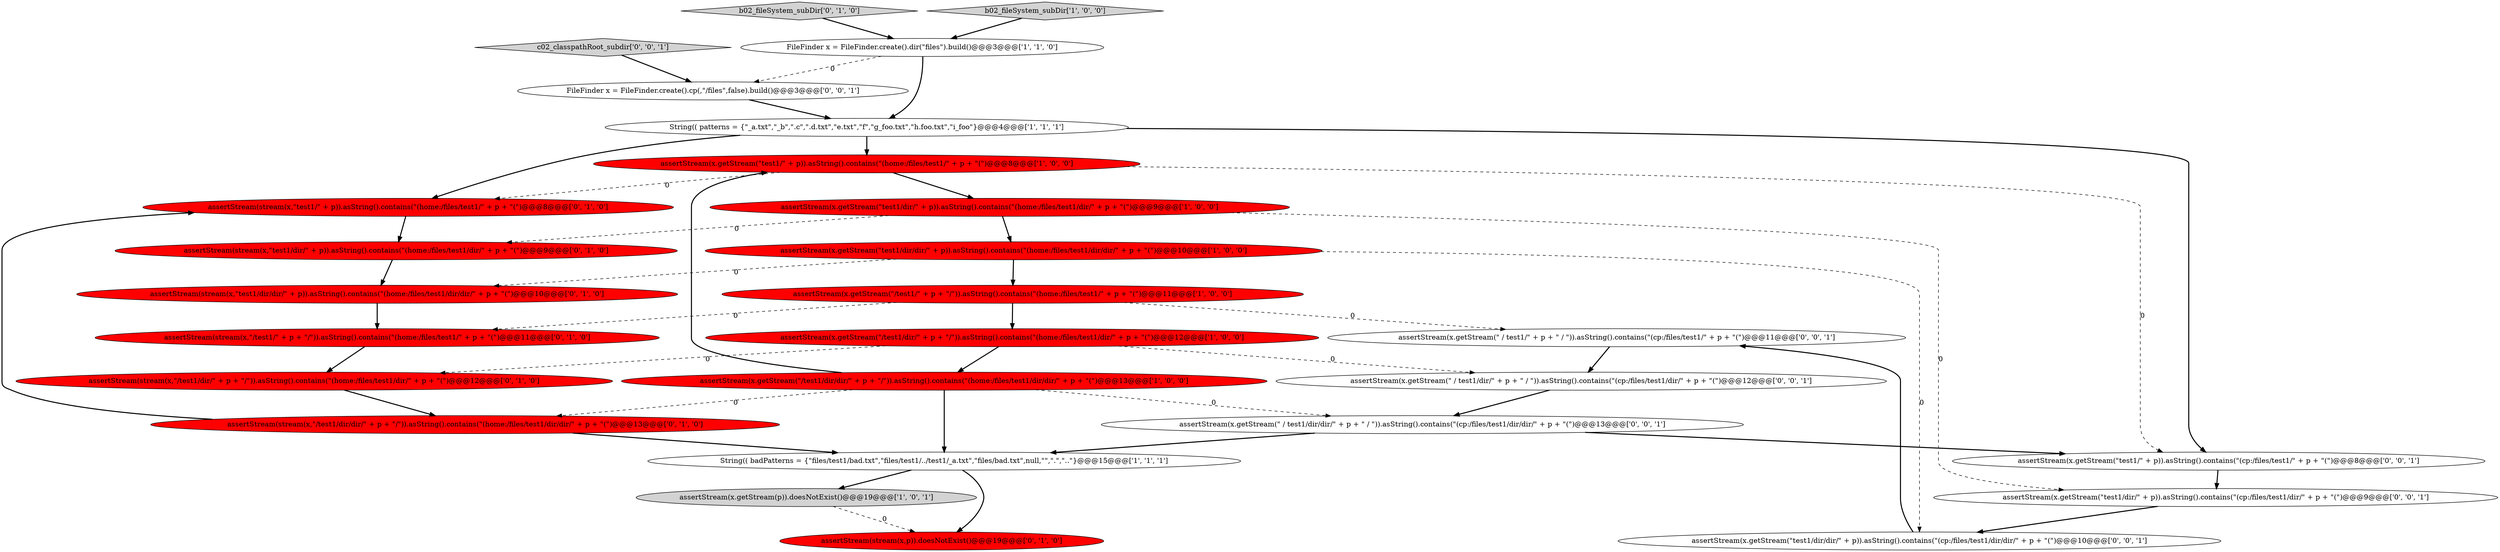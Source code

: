 digraph {
15 [style = filled, label = "b02_fileSystem_subDir['0', '1', '0']", fillcolor = lightgray, shape = diamond image = "AAA0AAABBB2BBB"];
24 [style = filled, label = "assertStream(x.getStream(\" / test1/dir/dir/\" + p + \" / \")).asString().contains(\"(cp:/files/test1/dir/dir/\" + p + \"(\")@@@13@@@['0', '0', '1']", fillcolor = white, shape = ellipse image = "AAA0AAABBB3BBB"];
13 [style = filled, label = "assertStream(stream(x,p)).doesNotExist()@@@19@@@['0', '1', '0']", fillcolor = red, shape = ellipse image = "AAA1AAABBB2BBB"];
26 [style = filled, label = "c02_classpathRoot_subdir['0', '0', '1']", fillcolor = lightgray, shape = diamond image = "AAA0AAABBB3BBB"];
19 [style = filled, label = "FileFinder x = FileFinder.create().cp(,\"/files\",false).build()@@@3@@@['0', '0', '1']", fillcolor = white, shape = ellipse image = "AAA0AAABBB3BBB"];
9 [style = filled, label = "assertStream(x.getStream(p)).doesNotExist()@@@19@@@['1', '0', '1']", fillcolor = lightgray, shape = ellipse image = "AAA0AAABBB1BBB"];
4 [style = filled, label = "b02_fileSystem_subDir['1', '0', '0']", fillcolor = lightgray, shape = diamond image = "AAA0AAABBB1BBB"];
11 [style = filled, label = "assertStream(stream(x,\"/test1/dir/dir/\" + p + \"/\")).asString().contains(\"(home:/files/test1/dir/dir/\" + p + \"(\")@@@13@@@['0', '1', '0']", fillcolor = red, shape = ellipse image = "AAA1AAABBB2BBB"];
5 [style = filled, label = "String(( badPatterns = {\"files/test1/bad.txt\",\"files/test1/../test1/_a.txt\",\"files/bad.txt\",null,\"\",\".\",\"..\"}@@@15@@@['1', '1', '1']", fillcolor = white, shape = ellipse image = "AAA0AAABBB1BBB"];
2 [style = filled, label = "assertStream(x.getStream(\"test1/dir/dir/\" + p)).asString().contains(\"(home:/files/test1/dir/dir/\" + p + \"(\")@@@10@@@['1', '0', '0']", fillcolor = red, shape = ellipse image = "AAA1AAABBB1BBB"];
25 [style = filled, label = "assertStream(x.getStream(\" / test1/dir/\" + p + \" / \")).asString().contains(\"(cp:/files/test1/dir/\" + p + \"(\")@@@12@@@['0', '0', '1']", fillcolor = white, shape = ellipse image = "AAA0AAABBB3BBB"];
3 [style = filled, label = "FileFinder x = FileFinder.create().dir(\"files\").build()@@@3@@@['1', '1', '0']", fillcolor = white, shape = ellipse image = "AAA0AAABBB1BBB"];
12 [style = filled, label = "assertStream(stream(x,\"test1/\" + p)).asString().contains(\"(home:/files/test1/\" + p + \"(\")@@@8@@@['0', '1', '0']", fillcolor = red, shape = ellipse image = "AAA1AAABBB2BBB"];
22 [style = filled, label = "assertStream(x.getStream(\" / test1/\" + p + \" / \")).asString().contains(\"(cp:/files/test1/\" + p + \"(\")@@@11@@@['0', '0', '1']", fillcolor = white, shape = ellipse image = "AAA0AAABBB3BBB"];
8 [style = filled, label = "assertStream(x.getStream(\"/test1/dir/dir/\" + p + \"/\")).asString().contains(\"(home:/files/test1/dir/dir/\" + p + \"(\")@@@13@@@['1', '0', '0']", fillcolor = red, shape = ellipse image = "AAA1AAABBB1BBB"];
7 [style = filled, label = "assertStream(x.getStream(\"/test1/\" + p + \"/\")).asString().contains(\"(home:/files/test1/\" + p + \"(\")@@@11@@@['1', '0', '0']", fillcolor = red, shape = ellipse image = "AAA1AAABBB1BBB"];
0 [style = filled, label = "assertStream(x.getStream(\"test1/dir/\" + p)).asString().contains(\"(home:/files/test1/dir/\" + p + \"(\")@@@9@@@['1', '0', '0']", fillcolor = red, shape = ellipse image = "AAA1AAABBB1BBB"];
10 [style = filled, label = "assertStream(x.getStream(\"test1/\" + p)).asString().contains(\"(home:/files/test1/\" + p + \"(\")@@@8@@@['1', '0', '0']", fillcolor = red, shape = ellipse image = "AAA1AAABBB1BBB"];
17 [style = filled, label = "assertStream(stream(x,\"test1/dir/\" + p)).asString().contains(\"(home:/files/test1/dir/\" + p + \"(\")@@@9@@@['0', '1', '0']", fillcolor = red, shape = ellipse image = "AAA1AAABBB2BBB"];
14 [style = filled, label = "assertStream(stream(x,\"/test1/\" + p + \"/\")).asString().contains(\"(home:/files/test1/\" + p + \"(\")@@@11@@@['0', '1', '0']", fillcolor = red, shape = ellipse image = "AAA1AAABBB2BBB"];
20 [style = filled, label = "assertStream(x.getStream(\"test1/dir/\" + p)).asString().contains(\"(cp:/files/test1/dir/\" + p + \"(\")@@@9@@@['0', '0', '1']", fillcolor = white, shape = ellipse image = "AAA0AAABBB3BBB"];
21 [style = filled, label = "assertStream(x.getStream(\"test1/dir/dir/\" + p)).asString().contains(\"(cp:/files/test1/dir/dir/\" + p + \"(\")@@@10@@@['0', '0', '1']", fillcolor = white, shape = ellipse image = "AAA0AAABBB3BBB"];
1 [style = filled, label = "assertStream(x.getStream(\"/test1/dir/\" + p + \"/\")).asString().contains(\"(home:/files/test1/dir/\" + p + \"(\")@@@12@@@['1', '0', '0']", fillcolor = red, shape = ellipse image = "AAA1AAABBB1BBB"];
16 [style = filled, label = "assertStream(stream(x,\"test1/dir/dir/\" + p)).asString().contains(\"(home:/files/test1/dir/dir/\" + p + \"(\")@@@10@@@['0', '1', '0']", fillcolor = red, shape = ellipse image = "AAA1AAABBB2BBB"];
23 [style = filled, label = "assertStream(x.getStream(\"test1/\" + p)).asString().contains(\"(cp:/files/test1/\" + p + \"(\")@@@8@@@['0', '0', '1']", fillcolor = white, shape = ellipse image = "AAA0AAABBB3BBB"];
18 [style = filled, label = "assertStream(stream(x,\"/test1/dir/\" + p + \"/\")).asString().contains(\"(home:/files/test1/dir/\" + p + \"(\")@@@12@@@['0', '1', '0']", fillcolor = red, shape = ellipse image = "AAA1AAABBB2BBB"];
6 [style = filled, label = "String(( patterns = {\"_a.txt\",\"_b\",\".c\",\".d.txt\",\"e.txt\",\"f\",\"g_foo.txt\",\"h.foo.txt\",\"i_foo\"}@@@4@@@['1', '1', '1']", fillcolor = white, shape = ellipse image = "AAA0AAABBB1BBB"];
8->10 [style = bold, label=""];
4->3 [style = bold, label=""];
22->25 [style = bold, label=""];
23->20 [style = bold, label=""];
7->1 [style = bold, label=""];
1->8 [style = bold, label=""];
5->9 [style = bold, label=""];
6->23 [style = bold, label=""];
7->14 [style = dashed, label="0"];
18->11 [style = bold, label=""];
0->2 [style = bold, label=""];
12->17 [style = bold, label=""];
10->12 [style = dashed, label="0"];
3->6 [style = bold, label=""];
11->12 [style = bold, label=""];
1->18 [style = dashed, label="0"];
8->24 [style = dashed, label="0"];
26->19 [style = bold, label=""];
15->3 [style = bold, label=""];
19->6 [style = bold, label=""];
0->17 [style = dashed, label="0"];
0->20 [style = dashed, label="0"];
24->5 [style = bold, label=""];
3->19 [style = dashed, label="0"];
20->21 [style = bold, label=""];
25->24 [style = bold, label=""];
11->5 [style = bold, label=""];
8->5 [style = bold, label=""];
2->21 [style = dashed, label="0"];
21->22 [style = bold, label=""];
2->16 [style = dashed, label="0"];
6->10 [style = bold, label=""];
5->13 [style = bold, label=""];
10->0 [style = bold, label=""];
9->13 [style = dashed, label="0"];
16->14 [style = bold, label=""];
14->18 [style = bold, label=""];
2->7 [style = bold, label=""];
8->11 [style = dashed, label="0"];
1->25 [style = dashed, label="0"];
7->22 [style = dashed, label="0"];
10->23 [style = dashed, label="0"];
17->16 [style = bold, label=""];
24->23 [style = bold, label=""];
6->12 [style = bold, label=""];
}
